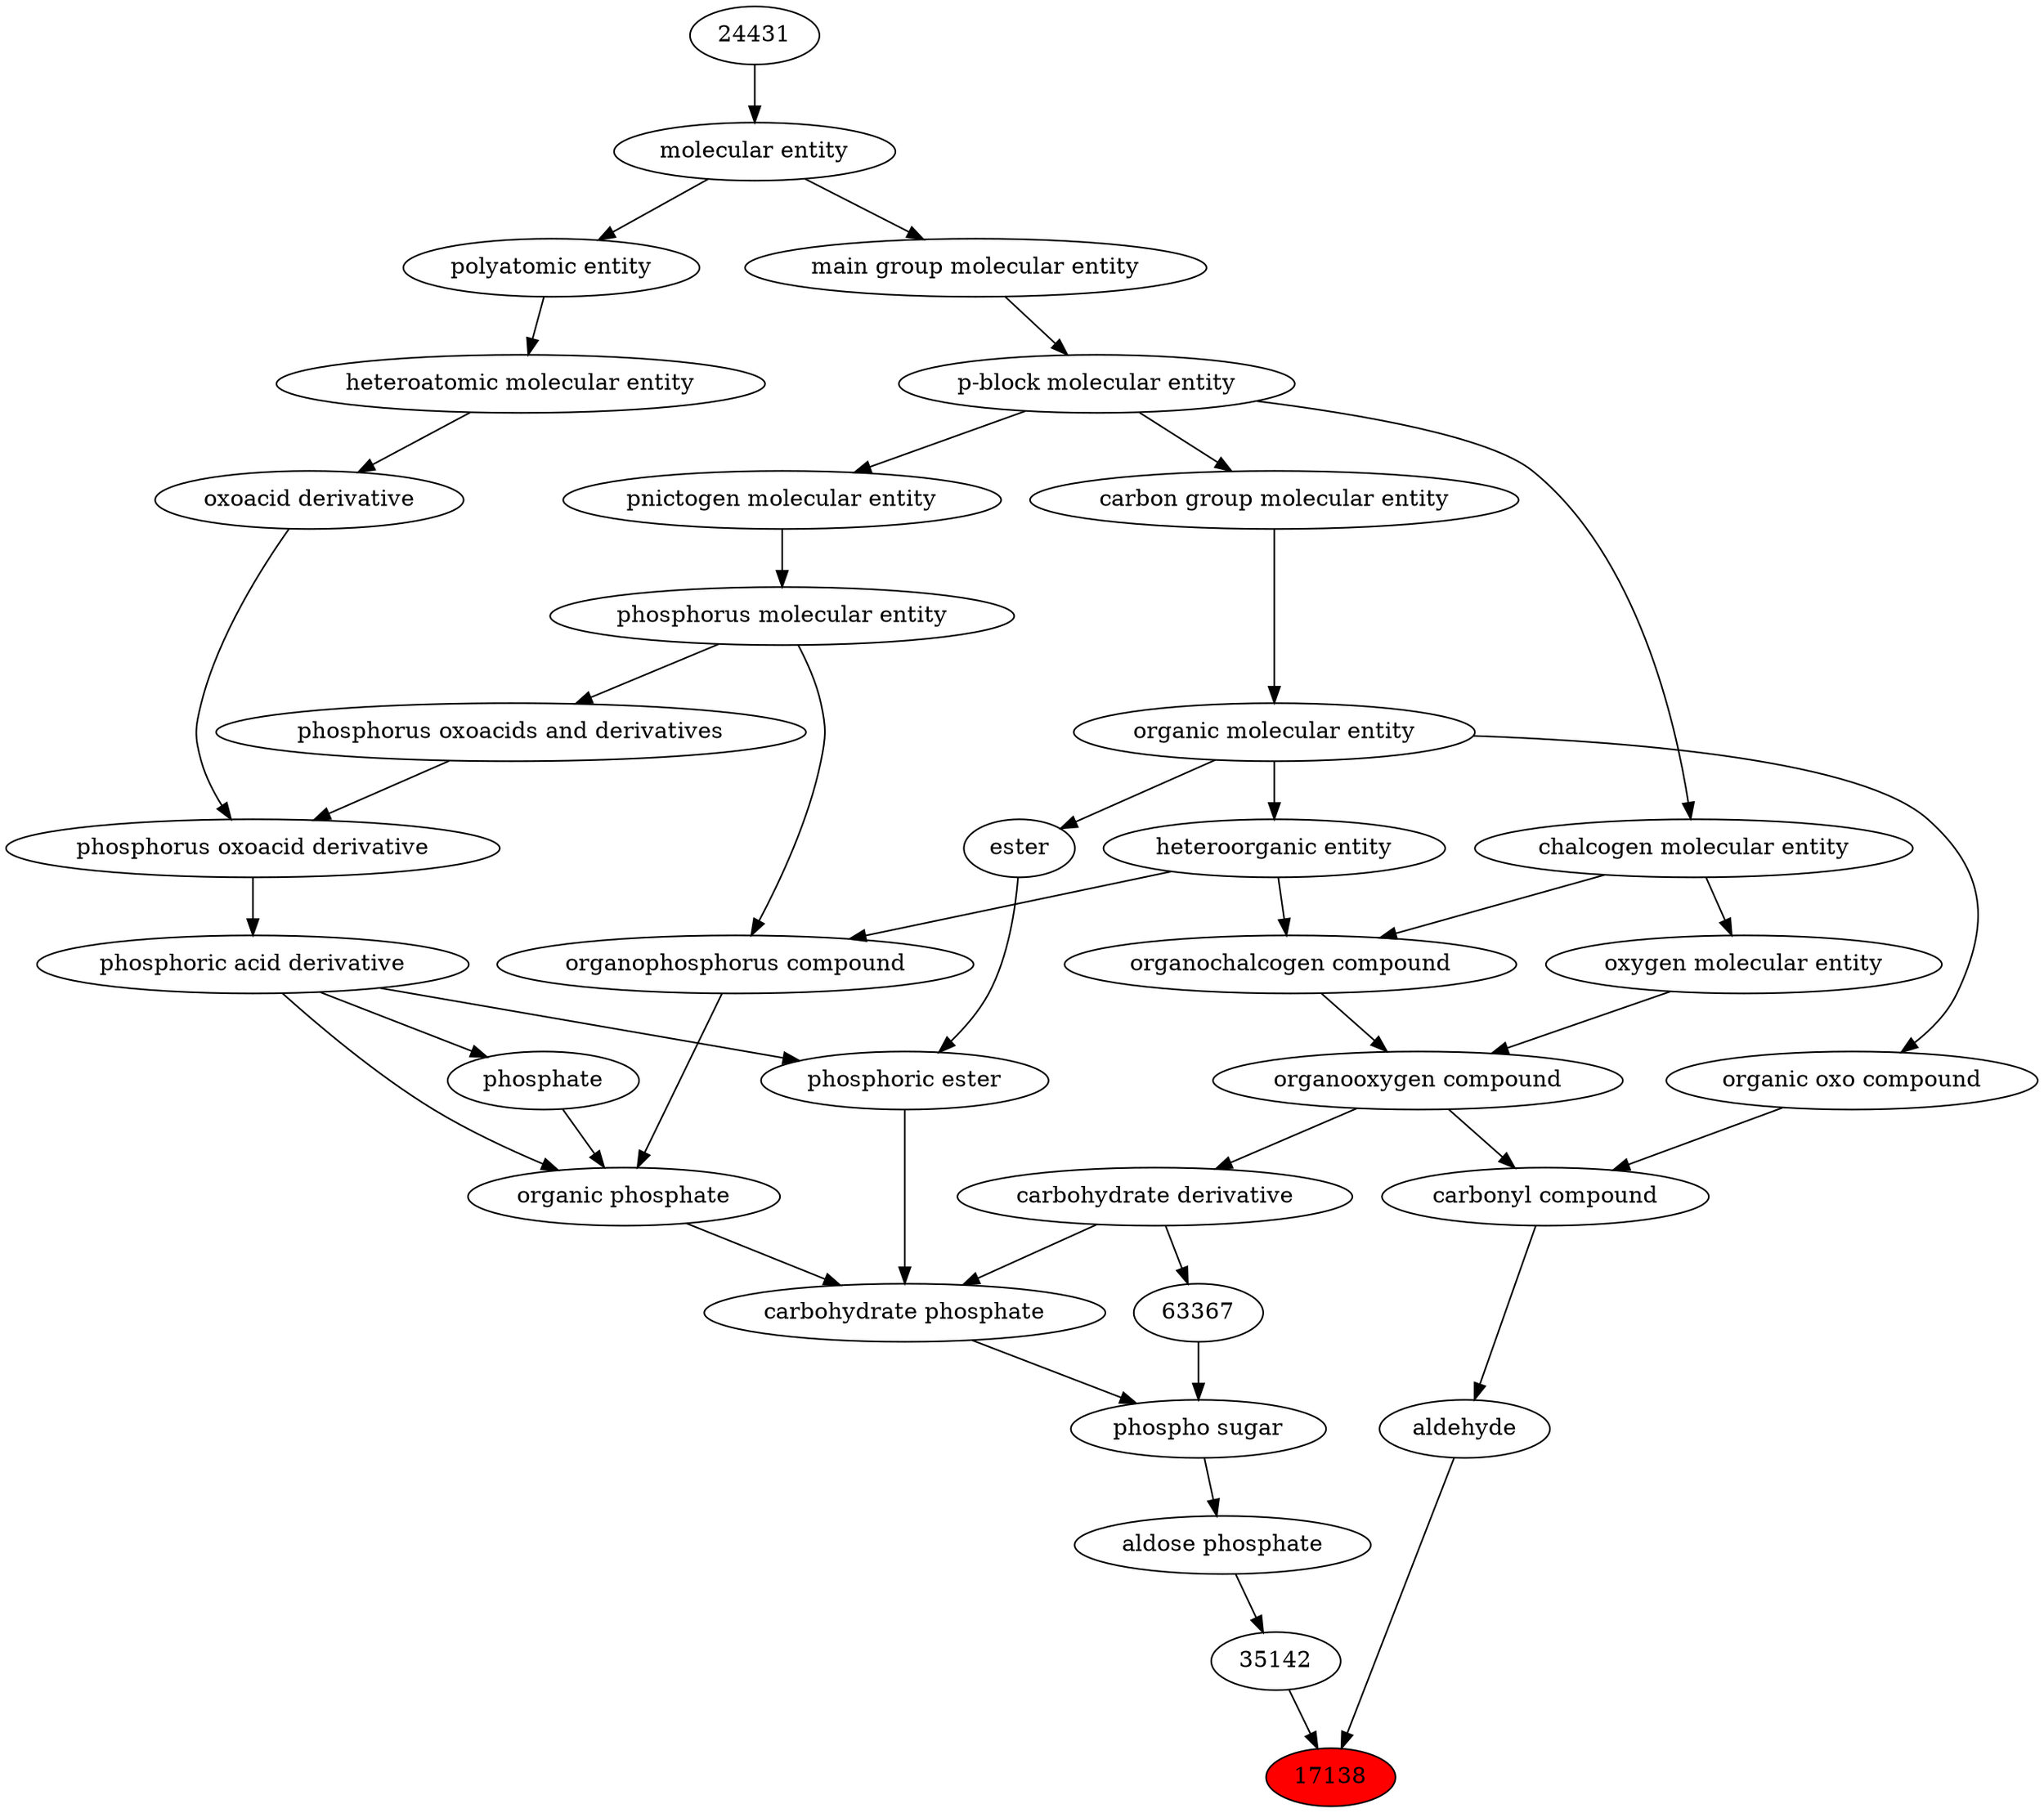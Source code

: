 digraph tree{ 
17138 [label="17138" fillcolor=red style=filled]
35142 -> 17138
17478 -> 17138
35142 [label="35142"]
35131 -> 35142
17478 [label="aldehyde"]
36586 -> 17478
35131 [label="aldose phosphate"]
33447 -> 35131
36586 [label="carbonyl compound"]
36587 -> 36586
36963 -> 36586
33447 [label="phospho sugar"]
63367 -> 33447
26816 -> 33447
36587 [label="organic oxo compound"]
50860 -> 36587
36963 [label="organooxygen compound"]
36962 -> 36963
25806 -> 36963
63367 [label="63367"]
63299 -> 63367
26816 [label="carbohydrate phosphate"]
37734 -> 26816
63299 -> 26816
25703 -> 26816
50860 [label="organic molecular entity"]
33582 -> 50860
36962 [label="organochalcogen compound"]
33285 -> 36962
33304 -> 36962
25806 [label="oxygen molecular entity"]
33304 -> 25806
63299 [label="carbohydrate derivative"]
36963 -> 63299
37734 [label="phosphoric ester"]
26079 -> 37734
35701 -> 37734
25703 [label="organic phosphate"]
26079 -> 25703
25710 -> 25703
26020 -> 25703
33582 [label="carbon group molecular entity"]
33675 -> 33582
33285 [label="heteroorganic entity"]
50860 -> 33285
33304 [label="chalcogen molecular entity"]
33675 -> 33304
26079 [label="phosphoric acid derivative"]
36359 -> 26079
35701 [label="ester"]
50860 -> 35701
25710 [label="organophosphorus compound"]
33285 -> 25710
26082 -> 25710
26020 [label="phosphate"]
26079 -> 26020
33675 [label="p-block molecular entity"]
33579 -> 33675
36359 [label="phosphorus oxoacid derivative"]
33241 -> 36359
36360 -> 36359
26082 [label="phosphorus molecular entity"]
33302 -> 26082
33579 [label="main group molecular entity"]
23367 -> 33579
33241 [label="oxoacid derivative"]
37577 -> 33241
36360 [label="phosphorus oxoacids and derivatives"]
26082 -> 36360
33302 [label="pnictogen molecular entity"]
33675 -> 33302
23367 [label="molecular entity"]
24431 -> 23367
37577 [label="heteroatomic molecular entity"]
36357 -> 37577
24431 [label="24431"]
36357 [label="polyatomic entity"]
23367 -> 36357
}
